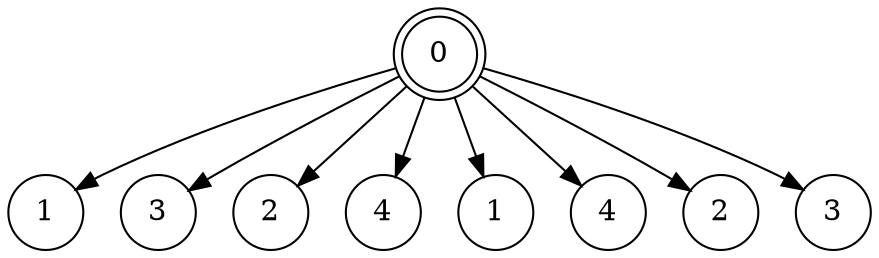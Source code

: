 digraph "f814a715-e5ec-4cab-85bd-746f5d0dcb84" {
	"c7983229-f418-40a5-b1a9-6ca898160365" [label=0 shape=doublecircle]
	"c7983229-f418-40a5-b1a9-6ca898160365" -> "15cb159b-b4f2-4db3-8957-fbdbbaf3e58c" [label=""]
	"15cb159b-b4f2-4db3-8957-fbdbbaf3e58c" [label=1 shape=circle]
	"c7983229-f418-40a5-b1a9-6ca898160365" -> "9a166ba6-c76a-4599-a41d-705706ea3506" [label=""]
	"9a166ba6-c76a-4599-a41d-705706ea3506" [label=3 shape=circle]
	"c7983229-f418-40a5-b1a9-6ca898160365" -> "fde7dbc7-64f7-4024-b17c-a147af8523d0" [label=""]
	"fde7dbc7-64f7-4024-b17c-a147af8523d0" [label=2 shape=circle]
	"c7983229-f418-40a5-b1a9-6ca898160365" -> "a523da0b-ad30-44ab-b802-79b38c03b646" [label=""]
	"a523da0b-ad30-44ab-b802-79b38c03b646" [label=4 shape=circle]
	"c7983229-f418-40a5-b1a9-6ca898160365" -> "17a3f642-bd5d-4396-a184-081ba234b517" [label=""]
	"17a3f642-bd5d-4396-a184-081ba234b517" [label=1 shape=circle]
	"c7983229-f418-40a5-b1a9-6ca898160365" -> "a5870c16-9c05-49b5-8830-2384846ce031" [label=""]
	"a5870c16-9c05-49b5-8830-2384846ce031" [label=4 shape=circle]
	"c7983229-f418-40a5-b1a9-6ca898160365" -> "011f97cc-4d28-4962-8c83-dabbd816445f" [label=""]
	"011f97cc-4d28-4962-8c83-dabbd816445f" [label=2 shape=circle]
	"c7983229-f418-40a5-b1a9-6ca898160365" -> "64edc4fa-319d-4447-aaad-b6269ec562f1" [label=""]
	"64edc4fa-319d-4447-aaad-b6269ec562f1" [label=3 shape=circle]
}
